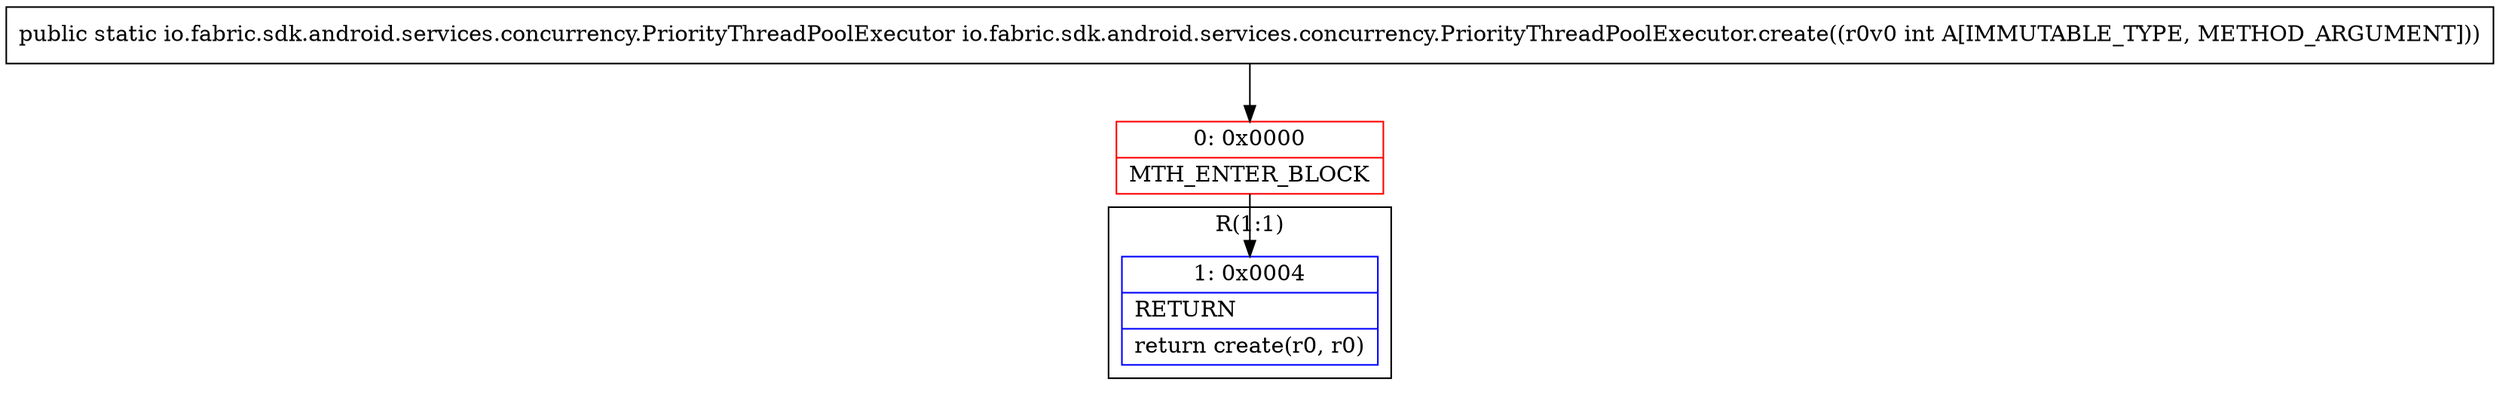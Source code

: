 digraph "CFG forio.fabric.sdk.android.services.concurrency.PriorityThreadPoolExecutor.create(I)Lio\/fabric\/sdk\/android\/services\/concurrency\/PriorityThreadPoolExecutor;" {
subgraph cluster_Region_519215977 {
label = "R(1:1)";
node [shape=record,color=blue];
Node_1 [shape=record,label="{1\:\ 0x0004|RETURN\l|return create(r0, r0)\l}"];
}
Node_0 [shape=record,color=red,label="{0\:\ 0x0000|MTH_ENTER_BLOCK\l}"];
MethodNode[shape=record,label="{public static io.fabric.sdk.android.services.concurrency.PriorityThreadPoolExecutor io.fabric.sdk.android.services.concurrency.PriorityThreadPoolExecutor.create((r0v0 int A[IMMUTABLE_TYPE, METHOD_ARGUMENT])) }"];
MethodNode -> Node_0;
Node_0 -> Node_1;
}

